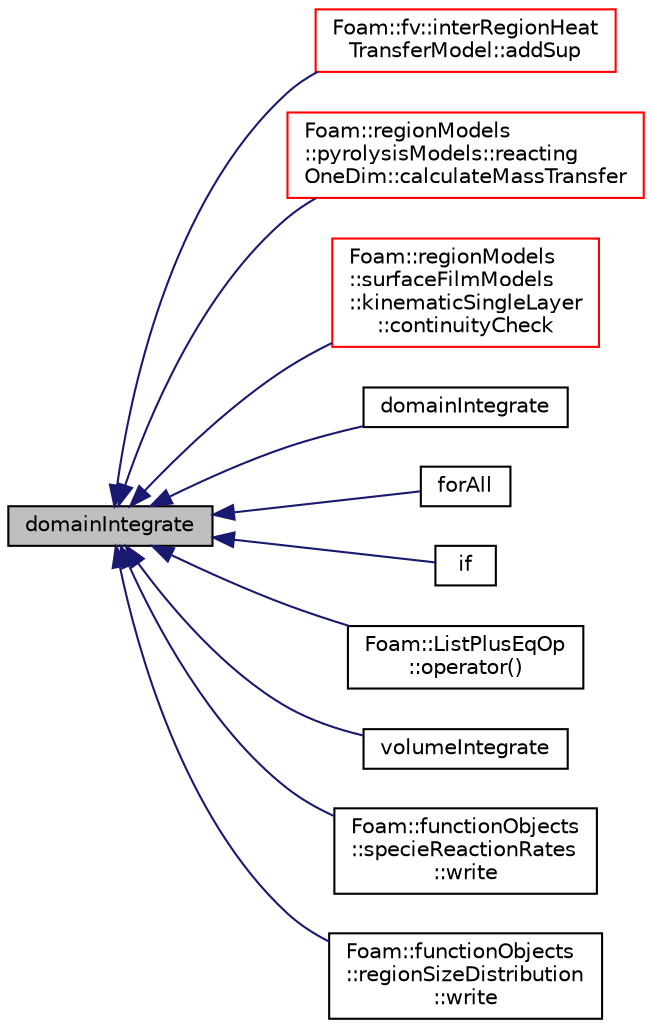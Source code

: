 digraph "domainIntegrate"
{
  bgcolor="transparent";
  edge [fontname="Helvetica",fontsize="10",labelfontname="Helvetica",labelfontsize="10"];
  node [fontname="Helvetica",fontsize="10",shape=record];
  rankdir="LR";
  Node28949 [label="domainIntegrate",height=0.2,width=0.4,color="black", fillcolor="grey75", style="filled", fontcolor="black"];
  Node28949 -> Node28950 [dir="back",color="midnightblue",fontsize="10",style="solid",fontname="Helvetica"];
  Node28950 [label="Foam::fv::interRegionHeat\lTransferModel::addSup",height=0.2,width=0.4,color="red",URL="$a24677.html#a6944ee16225e24c97df423c35d4cd199",tooltip="Source term to energy equation. "];
  Node28949 -> Node28952 [dir="back",color="midnightblue",fontsize="10",style="solid",fontname="Helvetica"];
  Node28952 [label="Foam::regionModels\l::pyrolysisModels::reacting\lOneDim::calculateMassTransfer",height=0.2,width=0.4,color="red",URL="$a30053.html#aebd682c7a3b4af9a49c23c154d966dde",tooltip="Mass check. "];
  Node28949 -> Node28954 [dir="back",color="midnightblue",fontsize="10",style="solid",fontname="Helvetica"];
  Node28954 [label="Foam::regionModels\l::surfaceFilmModels\l::kinematicSingleLayer\l::continuityCheck",height=0.2,width=0.4,color="red",URL="$a30117.html#a14bd3e6eaad50b584cfdb55cb6ab073e",tooltip="Continuity check. "];
  Node28949 -> Node28960 [dir="back",color="midnightblue",fontsize="10",style="solid",fontname="Helvetica"];
  Node28960 [label="domainIntegrate",height=0.2,width=0.4,color="black",URL="$a21861.html#a251688db7c2c730de4629a6d549a25d4"];
  Node28949 -> Node28961 [dir="back",color="midnightblue",fontsize="10",style="solid",fontname="Helvetica"];
  Node28961 [label="forAll",height=0.2,width=0.4,color="black",URL="$a39719.html#a9355a38e2751fb0aed092ab612f7a29f"];
  Node28949 -> Node28962 [dir="back",color="midnightblue",fontsize="10",style="solid",fontname="Helvetica"];
  Node28962 [label="if",height=0.2,width=0.4,color="black",URL="$a39227.html#a83c95858e499c38024ce09de13ca697a"];
  Node28949 -> Node28963 [dir="back",color="midnightblue",fontsize="10",style="solid",fontname="Helvetica"];
  Node28963 [label="Foam::ListPlusEqOp\l::operator()",height=0.2,width=0.4,color="black",URL="$a24261.html#a33f59e84c60f75110e784d87fe239ad9"];
  Node28949 -> Node28964 [dir="back",color="midnightblue",fontsize="10",style="solid",fontname="Helvetica"];
  Node28964 [label="volumeIntegrate",height=0.2,width=0.4,color="black",URL="$a21861.html#a54c773d1729ce2d55f6582c95a010876"];
  Node28949 -> Node28965 [dir="back",color="midnightblue",fontsize="10",style="solid",fontname="Helvetica"];
  Node28965 [label="Foam::functionObjects\l::specieReactionRates\l::write",height=0.2,width=0.4,color="black",URL="$a31153.html#ae8f6374e29a250261b3979bbd6e5cb40",tooltip="Write the specie reaction rates. "];
  Node28949 -> Node28966 [dir="back",color="midnightblue",fontsize="10",style="solid",fontname="Helvetica"];
  Node28966 [label="Foam::functionObjects\l::regionSizeDistribution\l::write",height=0.2,width=0.4,color="black",URL="$a24265.html#ae8f6374e29a250261b3979bbd6e5cb40",tooltip="Calculate the regionSizeDistribution and write. "];
}

